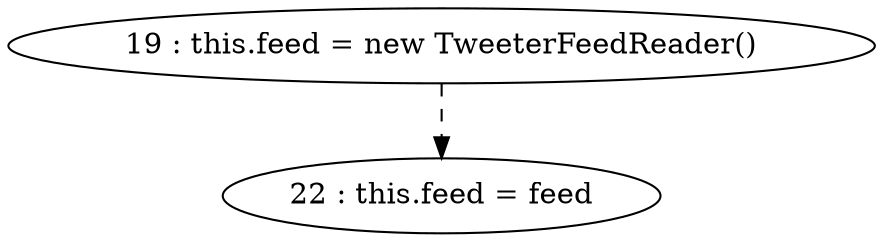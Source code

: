 digraph G {
"19 : this.feed = new TweeterFeedReader()"
"19 : this.feed = new TweeterFeedReader()" -> "22 : this.feed = feed" [style=dashed]
"22 : this.feed = feed"
}